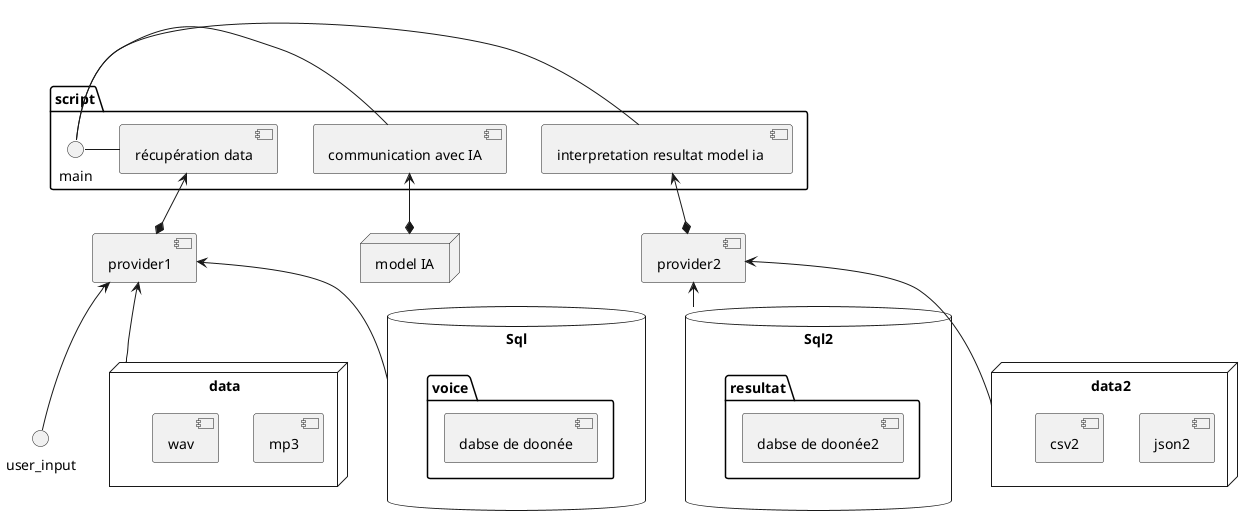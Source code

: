 @startuml structure

package "script" {
  main - [récupération data] 
  main - [communication avec IA]
  main - [interpretation resultat model ia ]
}

node "data" {
  [mp3]
  [wav]
}


database "Sql" {
  folder "voice" {
    [dabse de doonée]
  }

}

database "Sql2" {
  folder "resultat" {
    [dabse de doonée2]
  }

}

node "data2" {
  [json2]
  [csv2]
}

node "model IA" {
}

[récupération data] <--* [provider1]
[provider1] <-- data
[provider1] <-- Sql
[provider1] <-- user_input
[communication avec IA] <--* "model IA"

[interpretation resultat model ia ] <--* [provider2] 
[provider2] <-- data2
[provider2] <-- Sql2

@endumltest